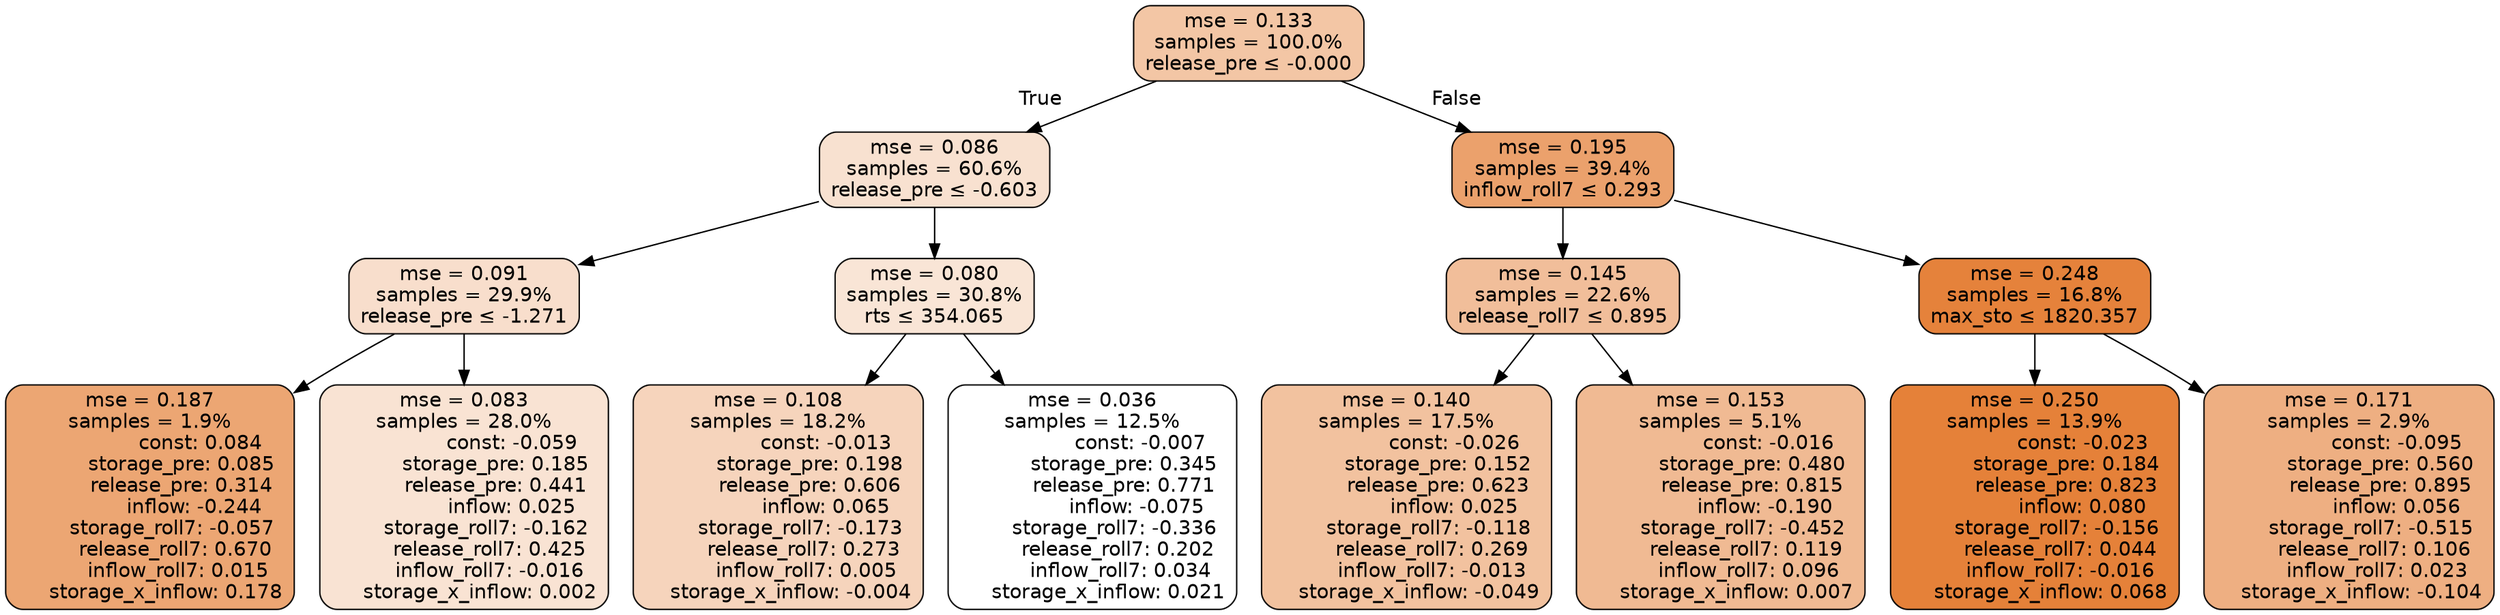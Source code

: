 digraph tree {
bgcolor="transparent"
node [shape=rectangle, style="filled, rounded", color="black", fontname=helvetica] ;
edge [fontname=helvetica] ;
	"0" [label="mse = 0.133
samples = 100.0%
release_pre &le; -0.000", fillcolor="#f3c6a5"]
	"1" [label="mse = 0.086
samples = 60.6%
release_pre &le; -0.603", fillcolor="#f8e1d0"]
	"2" [label="mse = 0.091
samples = 29.9%
release_pre &le; -1.271", fillcolor="#f8decc"]
	"3" [label="mse = 0.187
samples = 1.9%
                const: 0.084
          storage_pre: 0.085
          release_pre: 0.314
              inflow: -0.244
       storage_roll7: -0.057
        release_roll7: 0.670
         inflow_roll7: 0.015
     storage_x_inflow: 0.178", fillcolor="#eca673"]
	"4" [label="mse = 0.083
samples = 28.0%
               const: -0.059
          storage_pre: 0.185
          release_pre: 0.441
               inflow: 0.025
       storage_roll7: -0.162
        release_roll7: 0.425
        inflow_roll7: -0.016
     storage_x_inflow: 0.002", fillcolor="#f9e3d3"]
	"5" [label="mse = 0.080
samples = 30.8%
rts &le; 354.065", fillcolor="#f9e5d6"]
	"6" [label="mse = 0.108
samples = 18.2%
               const: -0.013
          storage_pre: 0.198
          release_pre: 0.606
               inflow: 0.065
       storage_roll7: -0.173
        release_roll7: 0.273
         inflow_roll7: 0.005
    storage_x_inflow: -0.004", fillcolor="#f6d4bc"]
	"7" [label="mse = 0.036
samples = 12.5%
               const: -0.007
          storage_pre: 0.345
          release_pre: 0.771
              inflow: -0.075
       storage_roll7: -0.336
        release_roll7: 0.202
         inflow_roll7: 0.034
     storage_x_inflow: 0.021", fillcolor="#ffffff"]
	"8" [label="mse = 0.195
samples = 39.4%
inflow_roll7 &le; 0.293", fillcolor="#eba16c"]
	"9" [label="mse = 0.145
samples = 22.6%
release_roll7 &le; 0.895", fillcolor="#f1be9a"]
	"10" [label="mse = 0.140
samples = 17.5%
               const: -0.026
          storage_pre: 0.152
          release_pre: 0.623
               inflow: 0.025
       storage_roll7: -0.118
        release_roll7: 0.269
        inflow_roll7: -0.013
    storage_x_inflow: -0.049", fillcolor="#f2c29f"]
	"11" [label="mse = 0.153
samples = 5.1%
               const: -0.016
          storage_pre: 0.480
          release_pre: 0.815
              inflow: -0.190
       storage_roll7: -0.452
        release_roll7: 0.119
         inflow_roll7: 0.096
     storage_x_inflow: 0.007", fillcolor="#f0ba93"]
	"12" [label="mse = 0.248
samples = 16.8%
max_sto &le; 1820.357", fillcolor="#e5823b"]
	"13" [label="mse = 0.250
samples = 13.9%
               const: -0.023
          storage_pre: 0.184
          release_pre: 0.823
               inflow: 0.080
       storage_roll7: -0.156
        release_roll7: 0.044
        inflow_roll7: -0.016
     storage_x_inflow: 0.068", fillcolor="#e58139"]
	"14" [label="mse = 0.171
samples = 2.9%
               const: -0.095
          storage_pre: 0.560
          release_pre: 0.895
               inflow: 0.056
       storage_roll7: -0.515
        release_roll7: 0.106
         inflow_roll7: 0.023
    storage_x_inflow: -0.104", fillcolor="#eeaf82"]

	"0" -> "1" [labeldistance=2.5, labelangle=45, headlabel="True"]
	"1" -> "2"
	"2" -> "3"
	"2" -> "4"
	"1" -> "5"
	"5" -> "6"
	"5" -> "7"
	"0" -> "8" [labeldistance=2.5, labelangle=-45, headlabel="False"]
	"8" -> "9"
	"9" -> "10"
	"9" -> "11"
	"8" -> "12"
	"12" -> "13"
	"12" -> "14"
}